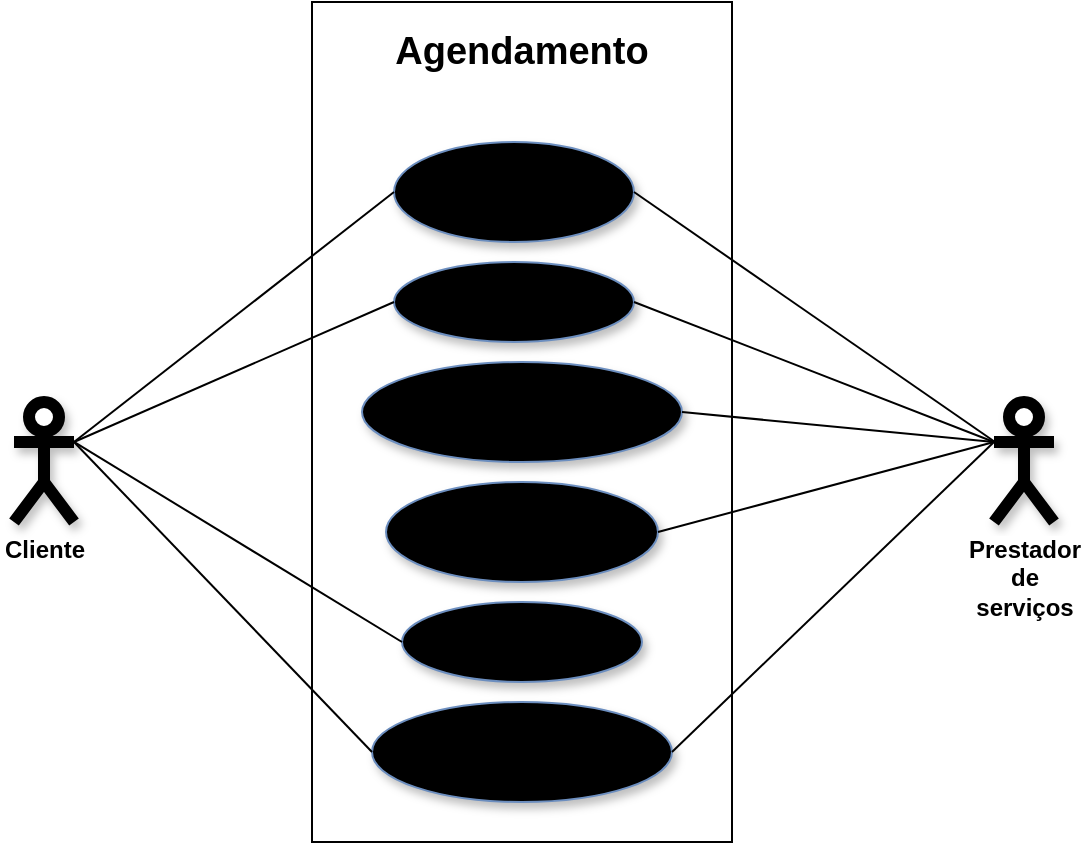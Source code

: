 <mxfile version="26.1.1">
  <diagram name="Página-1" id="VREHpDYWWFybuZmzJU_6">
    <mxGraphModel grid="1" page="1" gridSize="10" guides="1" tooltips="1" connect="1" arrows="1" fold="1" pageScale="1" pageWidth="827" pageHeight="1169" math="0" shadow="0">
      <root>
        <mxCell id="0" />
        <mxCell id="1" parent="0" />
        <mxCell id="XjSvRoeV8hZmv7rYar2_-1" value="&lt;b&gt;Cliente&lt;/b&gt;" style="shape=umlActor;verticalLabelPosition=bottom;verticalAlign=top;html=1;outlineConnect=0;strokeWidth=6;shadow=1;" vertex="1" parent="1">
          <mxGeometry x="160" y="220" width="30" height="60" as="geometry" />
        </mxCell>
        <mxCell id="XjSvRoeV8hZmv7rYar2_-3" value="&lt;span style=&quot;background-color: light-dark(#ffffff, var(--ge-dark-color, #121212));&quot;&gt;&lt;b&gt;Prestador&lt;/b&gt;&lt;/span&gt;&lt;div&gt;&lt;span style=&quot;background-color: light-dark(#ffffff, var(--ge-dark-color, #121212));&quot;&gt;&lt;b&gt;de&lt;/b&gt;&lt;/span&gt;&lt;/div&gt;&lt;div&gt;&lt;span style=&quot;background-color: light-dark(#ffffff, var(--ge-dark-color, #121212));&quot;&gt;&lt;b&gt;serviços&lt;/b&gt;&lt;/span&gt;&lt;/div&gt;" style="shape=umlActor;verticalLabelPosition=bottom;verticalAlign=top;html=1;outlineConnect=0;strokeWidth=6;shadow=1;gradientColor=none;" vertex="1" parent="1">
          <mxGeometry x="650" y="220" width="30" height="60" as="geometry" />
        </mxCell>
        <mxCell id="XjSvRoeV8hZmv7rYar2_-4" value="" style="rounded=0;whiteSpace=wrap;html=1;direction=south;gradientColor=none;fillColor=none;" vertex="1" parent="1">
          <mxGeometry x="309" y="20" width="210" height="420" as="geometry" />
        </mxCell>
        <mxCell id="XjSvRoeV8hZmv7rYar2_-5" value="Agendamento" style="text;html=1;align=center;verticalAlign=middle;whiteSpace=wrap;rounded=0;fontStyle=1;fontSize=19;" vertex="1" parent="1">
          <mxGeometry x="384" y="30" width="60" height="30" as="geometry" />
        </mxCell>
        <mxCell id="XjSvRoeV8hZmv7rYar2_-6" value="Fazer cadastro" style="ellipse;whiteSpace=wrap;html=1;fillColor=#dae8fc;strokeColor=#6c8ebf;shadow=1;gradientColor=light-dark(#99CCFF,#EDEDED);" vertex="1" parent="1">
          <mxGeometry x="350" y="90" width="120" height="50" as="geometry" />
        </mxCell>
        <mxCell id="XjSvRoeV8hZmv7rYar2_-8" value="Fazer login" style="ellipse;whiteSpace=wrap;html=1;fillColor=#dae8fc;strokeColor=#6c8ebf;shadow=1;gradientColor=light-dark(#99CCFF,#EDEDED);" vertex="1" parent="1">
          <mxGeometry x="350" y="150" width="120" height="40" as="geometry" />
        </mxCell>
        <mxCell id="XjSvRoeV8hZmv7rYar2_-9" value="Agenda" style="ellipse;whiteSpace=wrap;html=1;fillColor=#dae8fc;strokeColor=#6c8ebf;shadow=1;gradientColor=light-dark(#99CCFF,#EDEDED);" vertex="1" parent="1">
          <mxGeometry x="354" y="320" width="120" height="40" as="geometry" />
        </mxCell>
        <mxCell id="XjSvRoeV8hZmv7rYar2_-10" value="Cancela agendamento" style="ellipse;whiteSpace=wrap;html=1;fillColor=#dae8fc;strokeColor=#6c8ebf;shadow=1;gradientColor=light-dark(#99CCFF,#EDEDED);" vertex="1" parent="1">
          <mxGeometry x="339" y="370" width="150" height="50" as="geometry" />
        </mxCell>
        <mxCell id="XjSvRoeV8hZmv7rYar2_-11" value="" style="endArrow=none;html=1;rounded=0;entryX=0;entryY=0.5;entryDx=0;entryDy=0;exitX=1;exitY=0.333;exitDx=0;exitDy=0;exitPerimeter=0;" edge="1" parent="1" source="XjSvRoeV8hZmv7rYar2_-1" target="XjSvRoeV8hZmv7rYar2_-6">
          <mxGeometry width="50" height="50" relative="1" as="geometry">
            <mxPoint x="150" y="220" as="sourcePoint" />
            <mxPoint x="200" y="170" as="targetPoint" />
          </mxGeometry>
        </mxCell>
        <mxCell id="XjSvRoeV8hZmv7rYar2_-13" value="" style="endArrow=none;html=1;rounded=0;entryX=0;entryY=0.5;entryDx=0;entryDy=0;exitX=1;exitY=0.333;exitDx=0;exitDy=0;exitPerimeter=0;" edge="1" parent="1" source="XjSvRoeV8hZmv7rYar2_-1" target="XjSvRoeV8hZmv7rYar2_-8">
          <mxGeometry width="50" height="50" relative="1" as="geometry">
            <mxPoint x="150" y="235" as="sourcePoint" />
            <mxPoint x="200" y="185" as="targetPoint" />
          </mxGeometry>
        </mxCell>
        <mxCell id="XjSvRoeV8hZmv7rYar2_-14" value="" style="endArrow=none;html=1;rounded=0;entryX=0;entryY=0.5;entryDx=0;entryDy=0;exitX=1;exitY=0.333;exitDx=0;exitDy=0;exitPerimeter=0;" edge="1" parent="1" source="XjSvRoeV8hZmv7rYar2_-1" target="XjSvRoeV8hZmv7rYar2_-9">
          <mxGeometry width="50" height="50" relative="1" as="geometry">
            <mxPoint x="150" y="250" as="sourcePoint" />
            <mxPoint x="350" y="220" as="targetPoint" />
          </mxGeometry>
        </mxCell>
        <mxCell id="XjSvRoeV8hZmv7rYar2_-15" value="" style="endArrow=none;html=1;rounded=0;entryX=0;entryY=0.5;entryDx=0;entryDy=0;exitX=1;exitY=0.333;exitDx=0;exitDy=0;exitPerimeter=0;" edge="1" parent="1" source="XjSvRoeV8hZmv7rYar2_-1" target="XjSvRoeV8hZmv7rYar2_-10">
          <mxGeometry width="50" height="50" relative="1" as="geometry">
            <mxPoint x="140" y="190" as="sourcePoint" />
            <mxPoint x="360" y="230" as="targetPoint" />
          </mxGeometry>
        </mxCell>
        <mxCell id="XjSvRoeV8hZmv7rYar2_-22" value="" style="endArrow=none;html=1;rounded=0;exitX=1;exitY=0.5;exitDx=0;exitDy=0;entryX=0;entryY=0.333;entryDx=0;entryDy=0;entryPerimeter=0;" edge="1" parent="1" source="XjSvRoeV8hZmv7rYar2_-8" target="XjSvRoeV8hZmv7rYar2_-3">
          <mxGeometry width="50" height="50" relative="1" as="geometry">
            <mxPoint x="650" y="260" as="sourcePoint" />
            <mxPoint x="750" y="210" as="targetPoint" />
          </mxGeometry>
        </mxCell>
        <mxCell id="XjSvRoeV8hZmv7rYar2_-26" value="" style="endArrow=none;html=1;rounded=0;exitX=1;exitY=0.5;exitDx=0;exitDy=0;entryX=0;entryY=0.333;entryDx=0;entryDy=0;entryPerimeter=0;" edge="1" parent="1" source="XjSvRoeV8hZmv7rYar2_-10" target="XjSvRoeV8hZmv7rYar2_-3">
          <mxGeometry width="50" height="50" relative="1" as="geometry">
            <mxPoint x="640" y="330" as="sourcePoint" />
            <mxPoint x="740" y="240" as="targetPoint" />
          </mxGeometry>
        </mxCell>
        <mxCell id="XjSvRoeV8hZmv7rYar2_-28" value="Disponibiliza&amp;nbsp;&lt;div&gt;os horários&amp;nbsp;&lt;/div&gt;" style="ellipse;whiteSpace=wrap;html=1;fillColor=#dae8fc;strokeColor=#6c8ebf;shadow=1;gradientColor=light-dark(#99CCFF,#EDEDED);" vertex="1" parent="1">
          <mxGeometry x="346" y="260" width="136" height="50" as="geometry" />
        </mxCell>
        <mxCell id="XjSvRoeV8hZmv7rYar2_-29" value="" style="endArrow=none;html=1;rounded=0;entryX=0;entryY=0.333;entryDx=0;entryDy=0;entryPerimeter=0;exitX=1;exitY=0.5;exitDx=0;exitDy=0;" edge="1" parent="1" source="XjSvRoeV8hZmv7rYar2_-28" target="XjSvRoeV8hZmv7rYar2_-3">
          <mxGeometry width="50" height="50" relative="1" as="geometry">
            <mxPoint x="660" y="270" as="sourcePoint" />
            <mxPoint x="710" y="220" as="targetPoint" />
          </mxGeometry>
        </mxCell>
        <mxCell id="VO8jjyjeZC2_AyIisrtZ-4" value="" style="endArrow=none;html=1;rounded=0;exitX=1;exitY=0.5;exitDx=0;exitDy=0;" edge="1" parent="1" source="XjSvRoeV8hZmv7rYar2_-6" target="XjSvRoeV8hZmv7rYar2_-3">
          <mxGeometry width="50" height="50" relative="1" as="geometry">
            <mxPoint x="480" y="190" as="sourcePoint" />
            <mxPoint x="640" y="270" as="targetPoint" />
          </mxGeometry>
        </mxCell>
        <mxCell id="VO8jjyjeZC2_AyIisrtZ-6" value="Cria e precifica os serviços" style="ellipse;whiteSpace=wrap;html=1;fillColor=#dae8fc;strokeColor=#6c8ebf;shadow=1;gradientColor=light-dark(#99CCFF,#EDEDED);" vertex="1" parent="1">
          <mxGeometry x="334" y="200" width="160" height="50" as="geometry" />
        </mxCell>
        <mxCell id="VO8jjyjeZC2_AyIisrtZ-7" value="" style="endArrow=none;html=1;rounded=0;exitX=1;exitY=0.5;exitDx=0;exitDy=0;entryX=0;entryY=0.333;entryDx=0;entryDy=0;entryPerimeter=0;" edge="1" parent="1" source="VO8jjyjeZC2_AyIisrtZ-6" target="XjSvRoeV8hZmv7rYar2_-3">
          <mxGeometry width="50" height="50" relative="1" as="geometry">
            <mxPoint x="480" y="240" as="sourcePoint" />
            <mxPoint x="640" y="160" as="targetPoint" />
          </mxGeometry>
        </mxCell>
      </root>
    </mxGraphModel>
  </diagram>
</mxfile>
